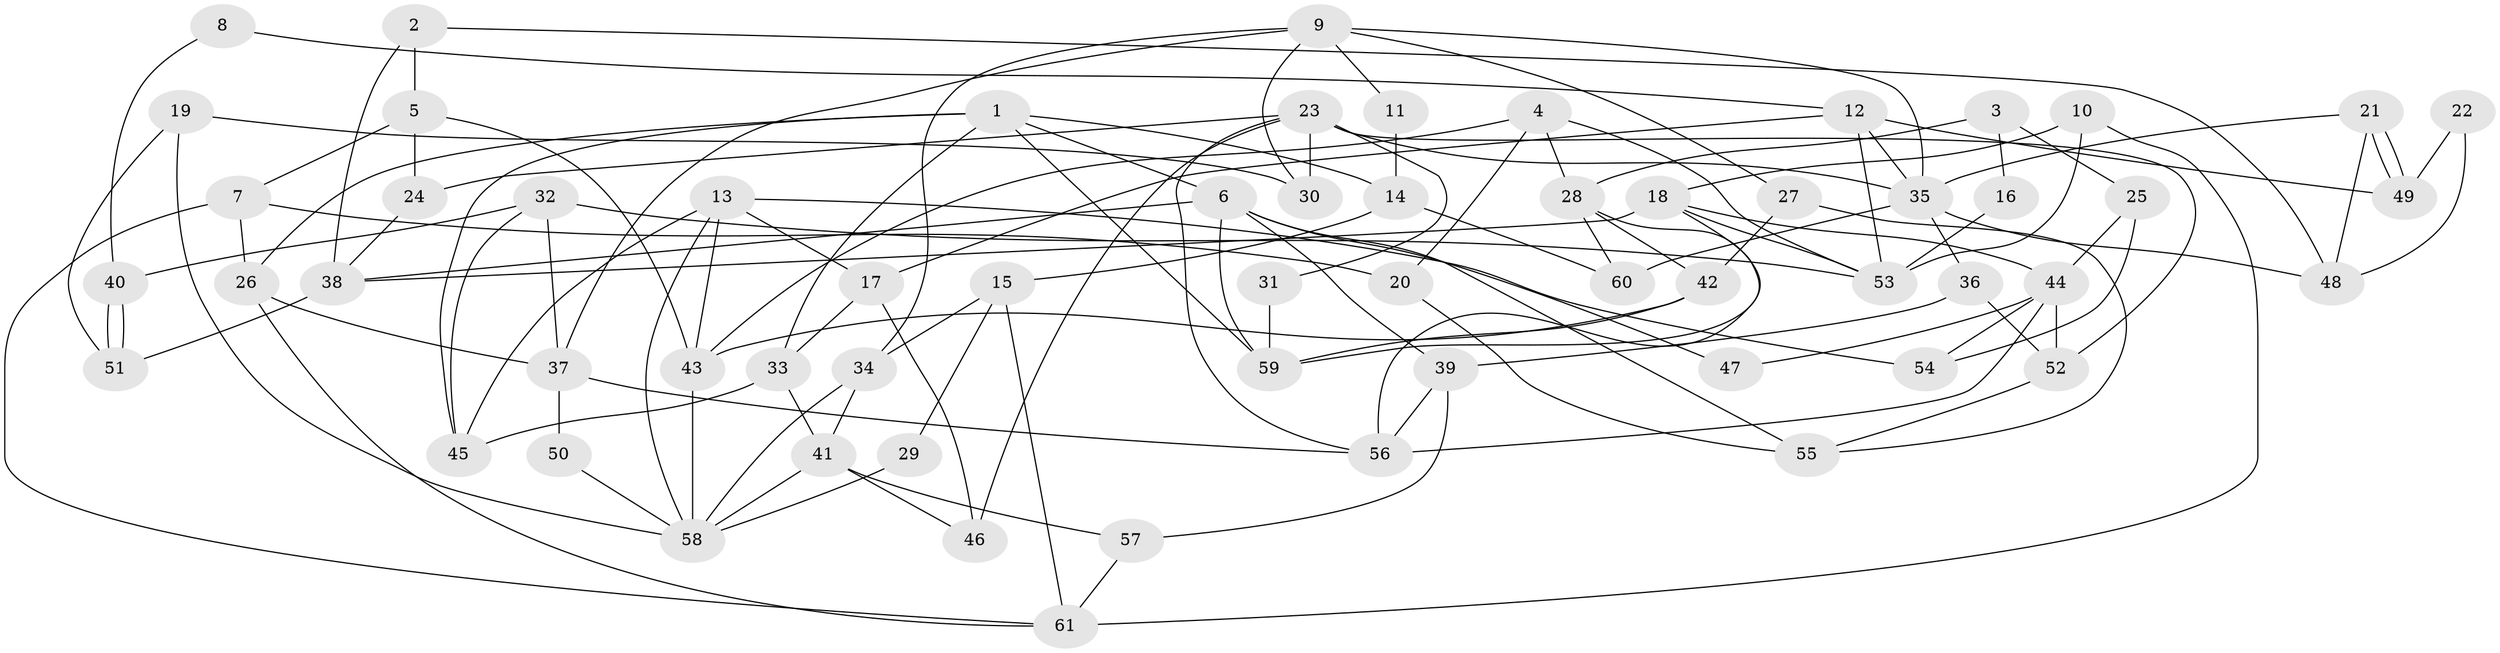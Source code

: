 // coarse degree distribution, {7: 0.1111111111111111, 5: 0.19444444444444445, 3: 0.1388888888888889, 8: 0.1111111111111111, 6: 0.1111111111111111, 2: 0.1388888888888889, 4: 0.1388888888888889, 9: 0.05555555555555555}
// Generated by graph-tools (version 1.1) at 2025/52/02/27/25 19:52:04]
// undirected, 61 vertices, 122 edges
graph export_dot {
graph [start="1"]
  node [color=gray90,style=filled];
  1;
  2;
  3;
  4;
  5;
  6;
  7;
  8;
  9;
  10;
  11;
  12;
  13;
  14;
  15;
  16;
  17;
  18;
  19;
  20;
  21;
  22;
  23;
  24;
  25;
  26;
  27;
  28;
  29;
  30;
  31;
  32;
  33;
  34;
  35;
  36;
  37;
  38;
  39;
  40;
  41;
  42;
  43;
  44;
  45;
  46;
  47;
  48;
  49;
  50;
  51;
  52;
  53;
  54;
  55;
  56;
  57;
  58;
  59;
  60;
  61;
  1 -- 33;
  1 -- 26;
  1 -- 6;
  1 -- 14;
  1 -- 45;
  1 -- 59;
  2 -- 5;
  2 -- 48;
  2 -- 38;
  3 -- 25;
  3 -- 28;
  3 -- 16;
  4 -- 53;
  4 -- 20;
  4 -- 28;
  4 -- 43;
  5 -- 43;
  5 -- 7;
  5 -- 24;
  6 -- 55;
  6 -- 38;
  6 -- 39;
  6 -- 47;
  6 -- 59;
  7 -- 61;
  7 -- 26;
  7 -- 20;
  8 -- 12;
  8 -- 40;
  9 -- 30;
  9 -- 34;
  9 -- 11;
  9 -- 27;
  9 -- 35;
  9 -- 37;
  10 -- 18;
  10 -- 53;
  10 -- 61;
  11 -- 14;
  12 -- 35;
  12 -- 17;
  12 -- 49;
  12 -- 53;
  13 -- 45;
  13 -- 58;
  13 -- 17;
  13 -- 43;
  13 -- 54;
  14 -- 60;
  14 -- 15;
  15 -- 61;
  15 -- 29;
  15 -- 34;
  16 -- 53;
  17 -- 33;
  17 -- 46;
  18 -- 38;
  18 -- 59;
  18 -- 44;
  18 -- 53;
  19 -- 51;
  19 -- 58;
  19 -- 30;
  20 -- 55;
  21 -- 49;
  21 -- 49;
  21 -- 35;
  21 -- 48;
  22 -- 49;
  22 -- 48;
  23 -- 24;
  23 -- 56;
  23 -- 30;
  23 -- 31;
  23 -- 35;
  23 -- 46;
  23 -- 52;
  24 -- 38;
  25 -- 44;
  25 -- 54;
  26 -- 37;
  26 -- 61;
  27 -- 42;
  27 -- 55;
  28 -- 42;
  28 -- 56;
  28 -- 60;
  29 -- 58;
  31 -- 59;
  32 -- 53;
  32 -- 37;
  32 -- 40;
  32 -- 45;
  33 -- 45;
  33 -- 41;
  34 -- 58;
  34 -- 41;
  35 -- 36;
  35 -- 48;
  35 -- 60;
  36 -- 52;
  36 -- 39;
  37 -- 56;
  37 -- 50;
  38 -- 51;
  39 -- 56;
  39 -- 57;
  40 -- 51;
  40 -- 51;
  41 -- 46;
  41 -- 57;
  41 -- 58;
  42 -- 59;
  42 -- 43;
  43 -- 58;
  44 -- 56;
  44 -- 47;
  44 -- 52;
  44 -- 54;
  50 -- 58;
  52 -- 55;
  57 -- 61;
}
